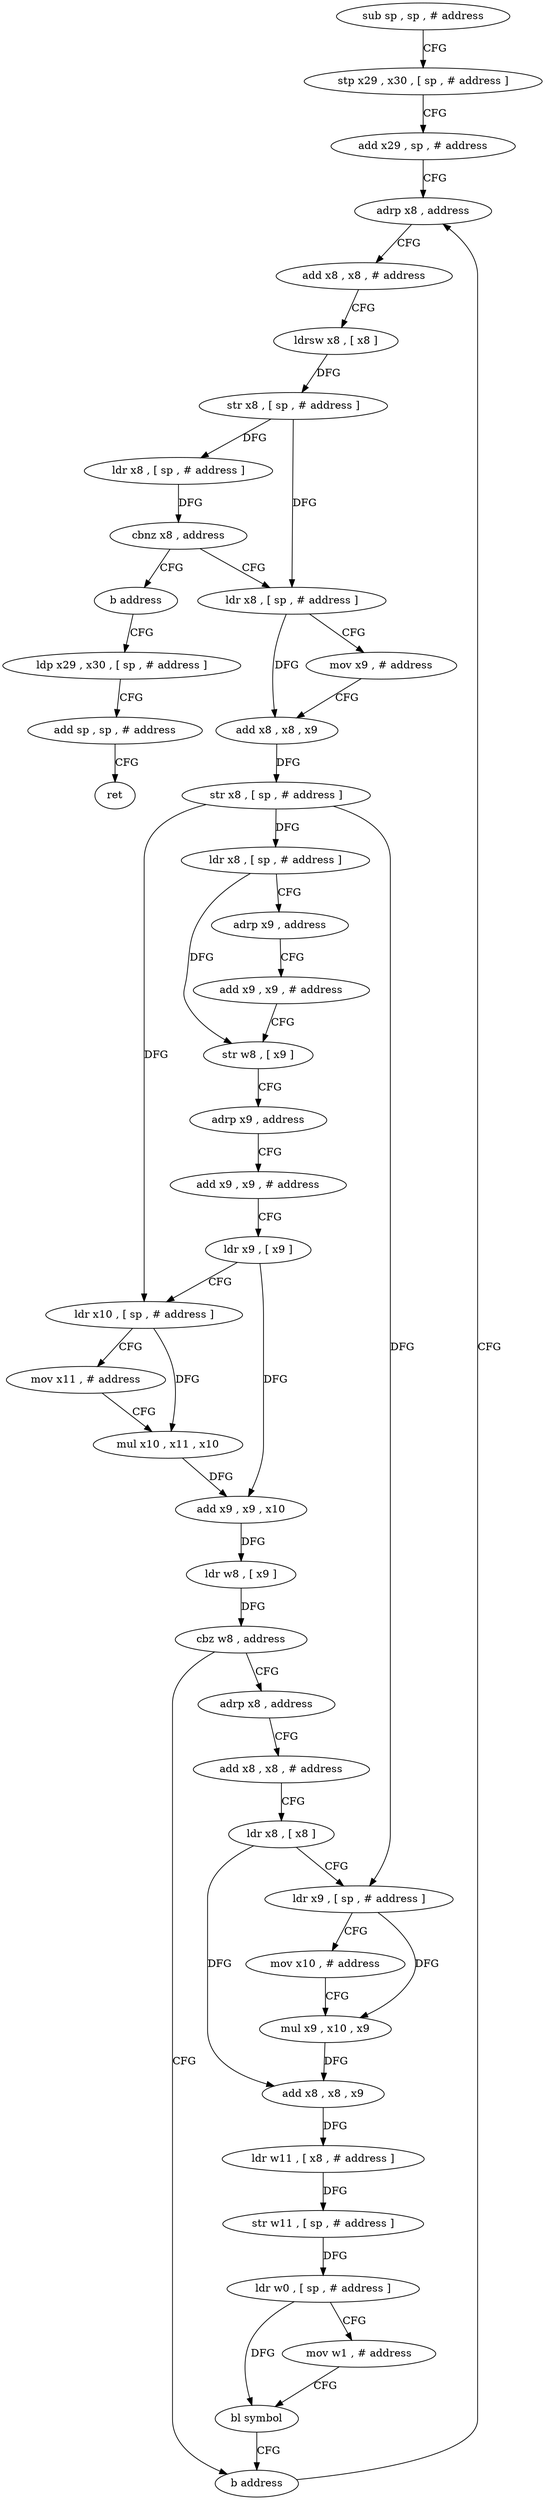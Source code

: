 digraph "func" {
"480252" [label = "sub sp , sp , # address" ]
"480256" [label = "stp x29 , x30 , [ sp , # address ]" ]
"480260" [label = "add x29 , sp , # address" ]
"480264" [label = "adrp x8 , address" ]
"480292" [label = "ldr x8 , [ sp , # address ]" ]
"480296" [label = "mov x9 , # address" ]
"480300" [label = "add x8 , x8 , x9" ]
"480304" [label = "str x8 , [ sp , # address ]" ]
"480308" [label = "ldr x8 , [ sp , # address ]" ]
"480312" [label = "adrp x9 , address" ]
"480316" [label = "add x9 , x9 , # address" ]
"480320" [label = "str w8 , [ x9 ]" ]
"480324" [label = "adrp x9 , address" ]
"480328" [label = "add x9 , x9 , # address" ]
"480332" [label = "ldr x9 , [ x9 ]" ]
"480336" [label = "ldr x10 , [ sp , # address ]" ]
"480340" [label = "mov x11 , # address" ]
"480344" [label = "mul x10 , x11 , x10" ]
"480348" [label = "add x9 , x9 , x10" ]
"480352" [label = "ldr w8 , [ x9 ]" ]
"480356" [label = "cbz w8 , address" ]
"480408" [label = "b address" ]
"480360" [label = "adrp x8 , address" ]
"480288" [label = "b address" ]
"480412" [label = "ldp x29 , x30 , [ sp , # address ]" ]
"480364" [label = "add x8 , x8 , # address" ]
"480368" [label = "ldr x8 , [ x8 ]" ]
"480372" [label = "ldr x9 , [ sp , # address ]" ]
"480376" [label = "mov x10 , # address" ]
"480380" [label = "mul x9 , x10 , x9" ]
"480384" [label = "add x8 , x8 , x9" ]
"480388" [label = "ldr w11 , [ x8 , # address ]" ]
"480392" [label = "str w11 , [ sp , # address ]" ]
"480396" [label = "ldr w0 , [ sp , # address ]" ]
"480400" [label = "mov w1 , # address" ]
"480404" [label = "bl symbol" ]
"480416" [label = "add sp , sp , # address" ]
"480420" [label = "ret" ]
"480268" [label = "add x8 , x8 , # address" ]
"480272" [label = "ldrsw x8 , [ x8 ]" ]
"480276" [label = "str x8 , [ sp , # address ]" ]
"480280" [label = "ldr x8 , [ sp , # address ]" ]
"480284" [label = "cbnz x8 , address" ]
"480252" -> "480256" [ label = "CFG" ]
"480256" -> "480260" [ label = "CFG" ]
"480260" -> "480264" [ label = "CFG" ]
"480264" -> "480268" [ label = "CFG" ]
"480292" -> "480296" [ label = "CFG" ]
"480292" -> "480300" [ label = "DFG" ]
"480296" -> "480300" [ label = "CFG" ]
"480300" -> "480304" [ label = "DFG" ]
"480304" -> "480308" [ label = "DFG" ]
"480304" -> "480336" [ label = "DFG" ]
"480304" -> "480372" [ label = "DFG" ]
"480308" -> "480312" [ label = "CFG" ]
"480308" -> "480320" [ label = "DFG" ]
"480312" -> "480316" [ label = "CFG" ]
"480316" -> "480320" [ label = "CFG" ]
"480320" -> "480324" [ label = "CFG" ]
"480324" -> "480328" [ label = "CFG" ]
"480328" -> "480332" [ label = "CFG" ]
"480332" -> "480336" [ label = "CFG" ]
"480332" -> "480348" [ label = "DFG" ]
"480336" -> "480340" [ label = "CFG" ]
"480336" -> "480344" [ label = "DFG" ]
"480340" -> "480344" [ label = "CFG" ]
"480344" -> "480348" [ label = "DFG" ]
"480348" -> "480352" [ label = "DFG" ]
"480352" -> "480356" [ label = "DFG" ]
"480356" -> "480408" [ label = "CFG" ]
"480356" -> "480360" [ label = "CFG" ]
"480408" -> "480264" [ label = "CFG" ]
"480360" -> "480364" [ label = "CFG" ]
"480288" -> "480412" [ label = "CFG" ]
"480412" -> "480416" [ label = "CFG" ]
"480364" -> "480368" [ label = "CFG" ]
"480368" -> "480372" [ label = "CFG" ]
"480368" -> "480384" [ label = "DFG" ]
"480372" -> "480376" [ label = "CFG" ]
"480372" -> "480380" [ label = "DFG" ]
"480376" -> "480380" [ label = "CFG" ]
"480380" -> "480384" [ label = "DFG" ]
"480384" -> "480388" [ label = "DFG" ]
"480388" -> "480392" [ label = "DFG" ]
"480392" -> "480396" [ label = "DFG" ]
"480396" -> "480400" [ label = "CFG" ]
"480396" -> "480404" [ label = "DFG" ]
"480400" -> "480404" [ label = "CFG" ]
"480404" -> "480408" [ label = "CFG" ]
"480416" -> "480420" [ label = "CFG" ]
"480268" -> "480272" [ label = "CFG" ]
"480272" -> "480276" [ label = "DFG" ]
"480276" -> "480280" [ label = "DFG" ]
"480276" -> "480292" [ label = "DFG" ]
"480280" -> "480284" [ label = "DFG" ]
"480284" -> "480292" [ label = "CFG" ]
"480284" -> "480288" [ label = "CFG" ]
}
